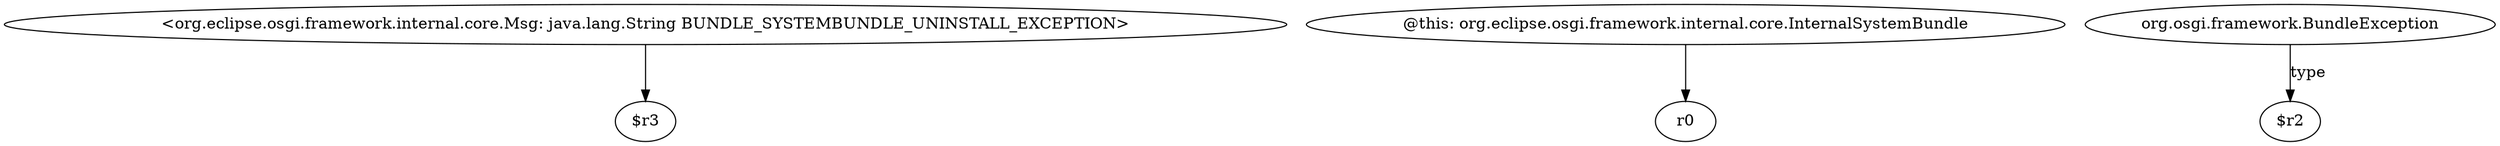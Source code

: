digraph g {
0[label="<org.eclipse.osgi.framework.internal.core.Msg: java.lang.String BUNDLE_SYSTEMBUNDLE_UNINSTALL_EXCEPTION>"]
1[label="$r3"]
0->1[label=""]
2[label="@this: org.eclipse.osgi.framework.internal.core.InternalSystemBundle"]
3[label="r0"]
2->3[label=""]
4[label="org.osgi.framework.BundleException"]
5[label="$r2"]
4->5[label="type"]
}